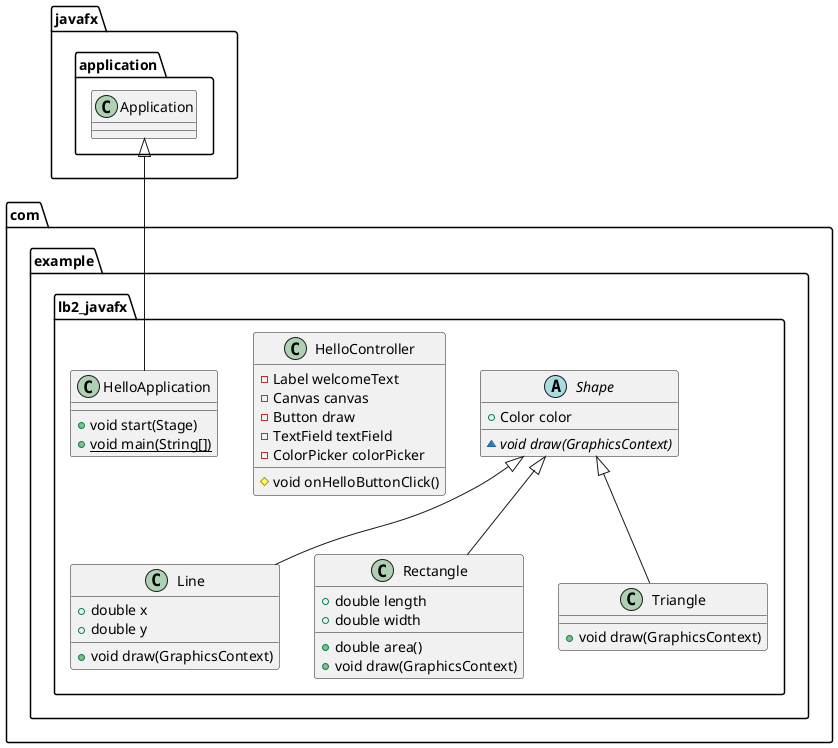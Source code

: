 @startuml
abstract class com.example.lb2_javafx.Shape {
+ Color color
~ {abstract}void draw(GraphicsContext)
}


class com.example.lb2_javafx.Line {
+ double x
+ double y
+ void draw(GraphicsContext)
}


class com.example.lb2_javafx.Rectangle {
+ double length
+ double width
+ double area()
+ void draw(GraphicsContext)
}


class com.example.lb2_javafx.Triangle {
+ void draw(GraphicsContext)
}

class com.example.lb2_javafx.HelloController {
- Label welcomeText
- Canvas canvas
- Button draw
- TextField textField
- ColorPicker colorPicker
# void onHelloButtonClick()
}


class com.example.lb2_javafx.HelloApplication {
+ void start(Stage)
+ {static} void main(String[])
}



com.example.lb2_javafx.Shape <|-- com.example.lb2_javafx.Line
com.example.lb2_javafx.Shape <|-- com.example.lb2_javafx.Rectangle
com.example.lb2_javafx.Shape <|-- com.example.lb2_javafx.Triangle
javafx.application.Application <|-- com.example.lb2_javafx.HelloApplication
@enduml